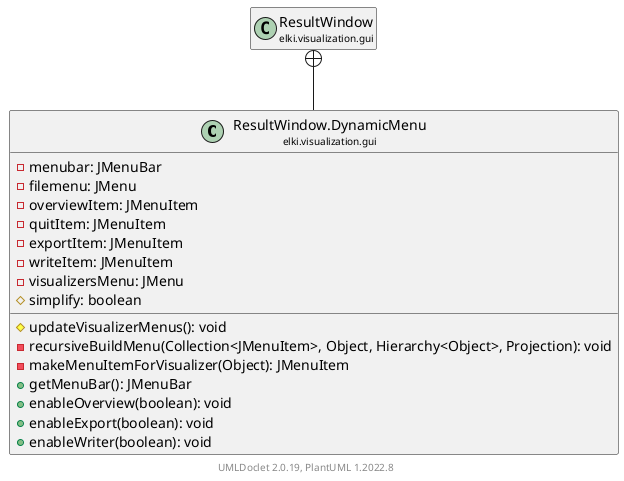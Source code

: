 @startuml
    remove .*\.(Instance|Par|Parameterizer|Factory)$
    set namespaceSeparator none
    hide empty fields
    hide empty methods

    class "<size:14>ResultWindow.DynamicMenu\n<size:10>elki.visualization.gui" as elki.visualization.gui.ResultWindow.DynamicMenu [[ResultWindow.DynamicMenu.html]] {
        -menubar: JMenuBar
        -filemenu: JMenu
        -overviewItem: JMenuItem
        -quitItem: JMenuItem
        -exportItem: JMenuItem
        -writeItem: JMenuItem
        -visualizersMenu: JMenu
        #simplify: boolean
        #updateVisualizerMenus(): void
        -recursiveBuildMenu(Collection<JMenuItem>, Object, Hierarchy<Object>, Projection): void
        -makeMenuItemForVisualizer(Object): JMenuItem
        +getMenuBar(): JMenuBar
        +enableOverview(boolean): void
        +enableExport(boolean): void
        +enableWriter(boolean): void
    }

    class "<size:14>ResultWindow\n<size:10>elki.visualization.gui" as elki.visualization.gui.ResultWindow [[ResultWindow.html]]

    elki.visualization.gui.ResultWindow +-- elki.visualization.gui.ResultWindow.DynamicMenu

    center footer UMLDoclet 2.0.19, PlantUML 1.2022.8
@enduml
